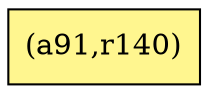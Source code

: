 digraph G {
rankdir=BT;ranksep="2.0";
"(a91,r140)" [shape=record,fillcolor=khaki1,style=filled,label="{(a91,r140)}"];
}